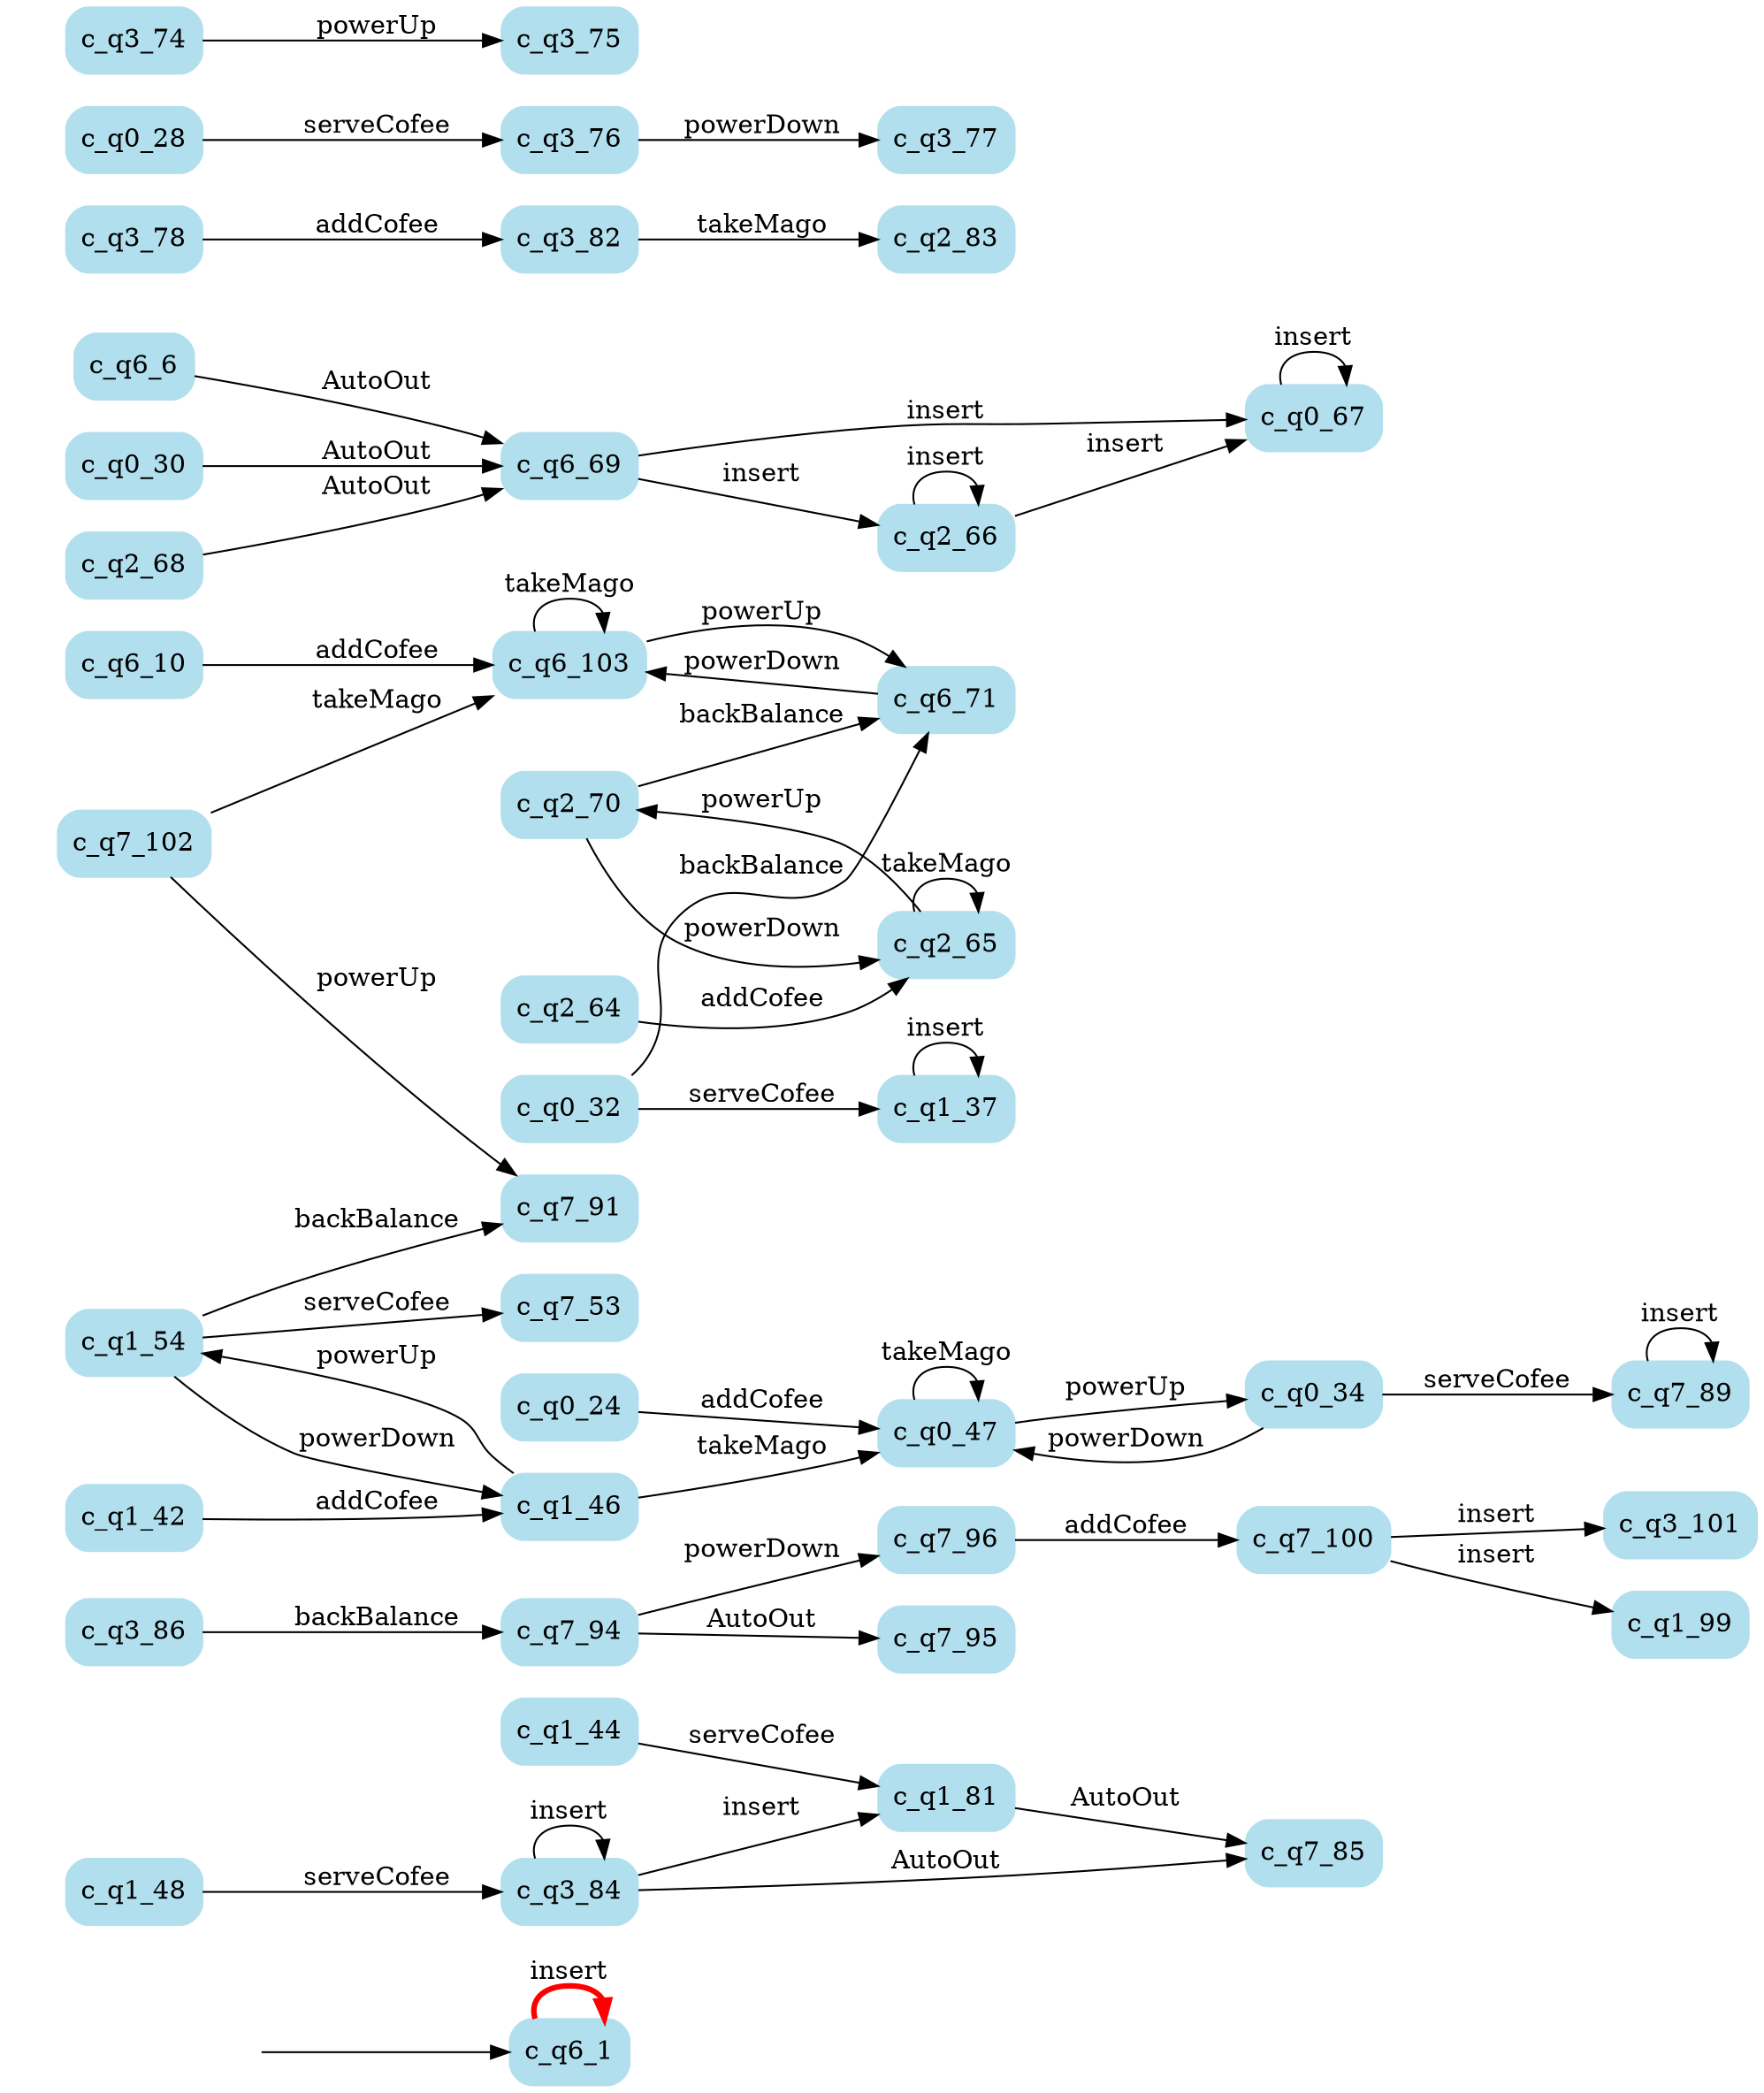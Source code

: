 digraph G {

	rankdir = LR;

	start_c_q6_1[style=invisible];

	node[shape=box, style="rounded, filled", color=lightblue2];

	c_q1_44[label="c_q1_44"];
	c_q7_100[label="c_q7_100"];
	c_q6_10[label="c_q6_10"];
	c_q0_47[label="c_q0_47"];
	c_q6_69[label="c_q6_69"];
	c_q2_70[label="c_q2_70"];
	c_q3_86[label="c_q3_86"];
	c_q7_102[label="c_q7_102"];
	c_q2_64[label="c_q2_64"];
	c_q3_101[label="c_q3_101"];
	c_q3_78[label="c_q3_78"];
	c_q6_1[label="c_q6_1"];
	c_q1_54[label="c_q1_54"];
	c_q6_103[label="c_q6_103"];
	c_q0_24[label="c_q0_24"];
	c_q0_67[label="c_q0_67"];
	c_q2_66[label="c_q2_66"];
	c_q3_76[label="c_q3_76"];
	c_q3_75[label="c_q3_75"];
	c_q7_96[label="c_q7_96"];
	c_q7_95[label="c_q7_95"];
	c_q1_42[label="c_q1_42"];
	c_q7_89[label="c_q7_89"];
	c_q0_28[label="c_q0_28"];
	c_q7_85[label="c_q7_85"];
	c_q6_6[label="c_q6_6"];
	c_q3_82[label="c_q3_82"];
	c_q0_34[label="c_q0_34"];
	c_q2_65[label="c_q2_65"];
	c_q7_91[label="c_q7_91"];
	c_q1_99[label="c_q1_99"];
	c_q7_53[label="c_q7_53"];
	c_q1_37[label="c_q1_37"];
	c_q0_30[label="c_q0_30"];
	c_q1_46[label="c_q1_46"];
	c_q1_48[label="c_q1_48"];
	c_q6_71[label="c_q6_71"];
	c_q3_74[label="c_q3_74"];
	c_q2_83[label="c_q2_83"];
	c_q7_94[label="c_q7_94"];
	c_q3_84[label="c_q3_84"];
	c_q2_68[label="c_q2_68"];
	c_q3_77[label="c_q3_77"];
	c_q1_81[label="c_q1_81"];
	c_q0_32[label="c_q0_32"];

	start_c_q6_1 -> c_q6_1;
	c_q6_1 -> c_q6_1[label="insert", penwidth=3, color=red];
	c_q6_103 -> c_q6_71[label="powerUp"];
	c_q6_71 -> c_q6_103[label="powerDown"];
	c_q6_6 -> c_q6_69[label="AutoOut"];
	c_q6_103 -> c_q6_103[label="takeMago"];
	c_q6_10 -> c_q6_103[label="addCofee"];
	c_q6_69 -> c_q0_67[label="insert"];
	c_q6_69 -> c_q2_66[label="insert"];
	c_q0_67 -> c_q0_67[label="insert"];
	c_q0_47 -> c_q0_34[label="powerUp"];
	c_q0_34 -> c_q0_47[label="powerDown"];
	c_q0_47 -> c_q0_47[label="takeMago"];
	c_q0_24 -> c_q0_47[label="addCofee"];
	c_q0_32 -> c_q1_37[label="serveCofee"];
	c_q0_28 -> c_q3_76[label="serveCofee"];
	c_q0_30 -> c_q6_69[label="AutoOut"];
	c_q0_32 -> c_q6_71[label="backBalance"];
	c_q0_34 -> c_q7_89[label="serveCofee"];
	c_q1_37 -> c_q1_37[label="insert"];
	c_q1_46 -> c_q1_54[label="powerUp"];
	c_q1_54 -> c_q1_46[label="powerDown"];
	c_q1_42 -> c_q1_46[label="addCofee"];
	c_q1_44 -> c_q1_81[label="serveCofee"];
	c_q1_46 -> c_q0_47[label="takeMago"];
	c_q1_48 -> c_q3_84[label="serveCofee"];
	c_q1_81 -> c_q7_85[label="AutoOut"];
	c_q1_54 -> c_q7_53[label="serveCofee"];
	c_q1_54 -> c_q7_91[label="backBalance"];
	c_q2_66 -> c_q2_66[label="insert"];
	c_q2_65 -> c_q2_70[label="powerUp"];
	c_q2_70 -> c_q2_65[label="powerDown"];
	c_q2_65 -> c_q2_65[label="takeMago"];
	c_q2_64 -> c_q2_65[label="addCofee"];
	c_q2_66 -> c_q0_67[label="insert"];
	c_q2_68 -> c_q6_69[label="AutoOut"];
	c_q2_70 -> c_q6_71[label="backBalance"];
	c_q3_84 -> c_q3_84[label="insert"];
	c_q3_74 -> c_q3_75[label="powerUp"];
	c_q3_76 -> c_q3_77[label="powerDown"];
	c_q3_78 -> c_q3_82[label="addCofee"];
	c_q3_84 -> c_q1_81[label="insert"];
	c_q3_82 -> c_q2_83[label="takeMago"];
	c_q3_84 -> c_q7_85[label="AutoOut"];
	c_q3_86 -> c_q7_94[label="backBalance"];
	c_q7_89 -> c_q7_89[label="insert"];
	c_q7_102 -> c_q7_91[label="powerUp"];
	c_q7_94 -> c_q7_96[label="powerDown"];
	c_q7_94 -> c_q7_95[label="AutoOut"];
	c_q7_96 -> c_q7_100[label="addCofee"];
	c_q7_100 -> c_q1_99[label="insert"];
	c_q7_100 -> c_q3_101[label="insert"];
	c_q7_102 -> c_q6_103[label="takeMago"];

}